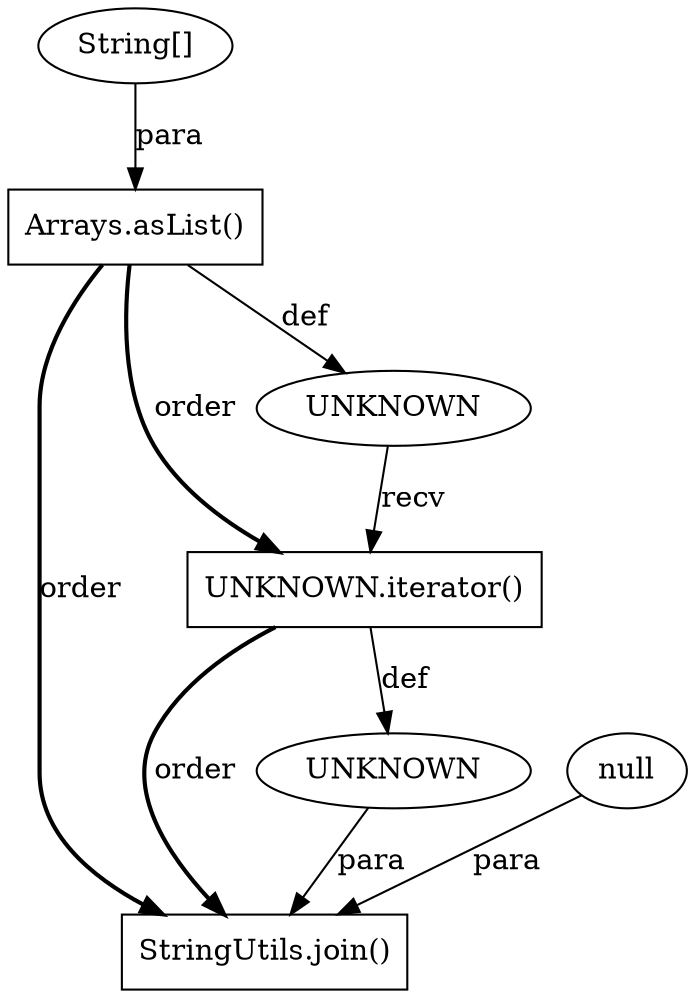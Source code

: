 digraph "AUG" {

  1 [ label="StringUtils.join()" shape="box" ];
  2 [ label="UNKNOWN" shape="ellipse" ];
  3 [ label="UNKNOWN.iterator()" shape="box" ];
  4 [ label="UNKNOWN" shape="ellipse" ];
  5 [ label="Arrays.asList()" shape="box" ];
  6 [ label="String[]" shape="ellipse" ];
  7 [ label="null" shape="ellipse" ];
  5 -> 1 [ label="order" style="bold" ];
  7 -> 1 [ label="para" style="solid" ];
  2 -> 1 [ label="para" style="solid" ];
  3 -> 1 [ label="order" style="bold" ];
  3 -> 2 [ label="def" style="solid" ];
  4 -> 3 [ label="recv" style="solid" ];
  5 -> 3 [ label="order" style="bold" ];
  5 -> 4 [ label="def" style="solid" ];
  6 -> 5 [ label="para" style="solid" ];
}
